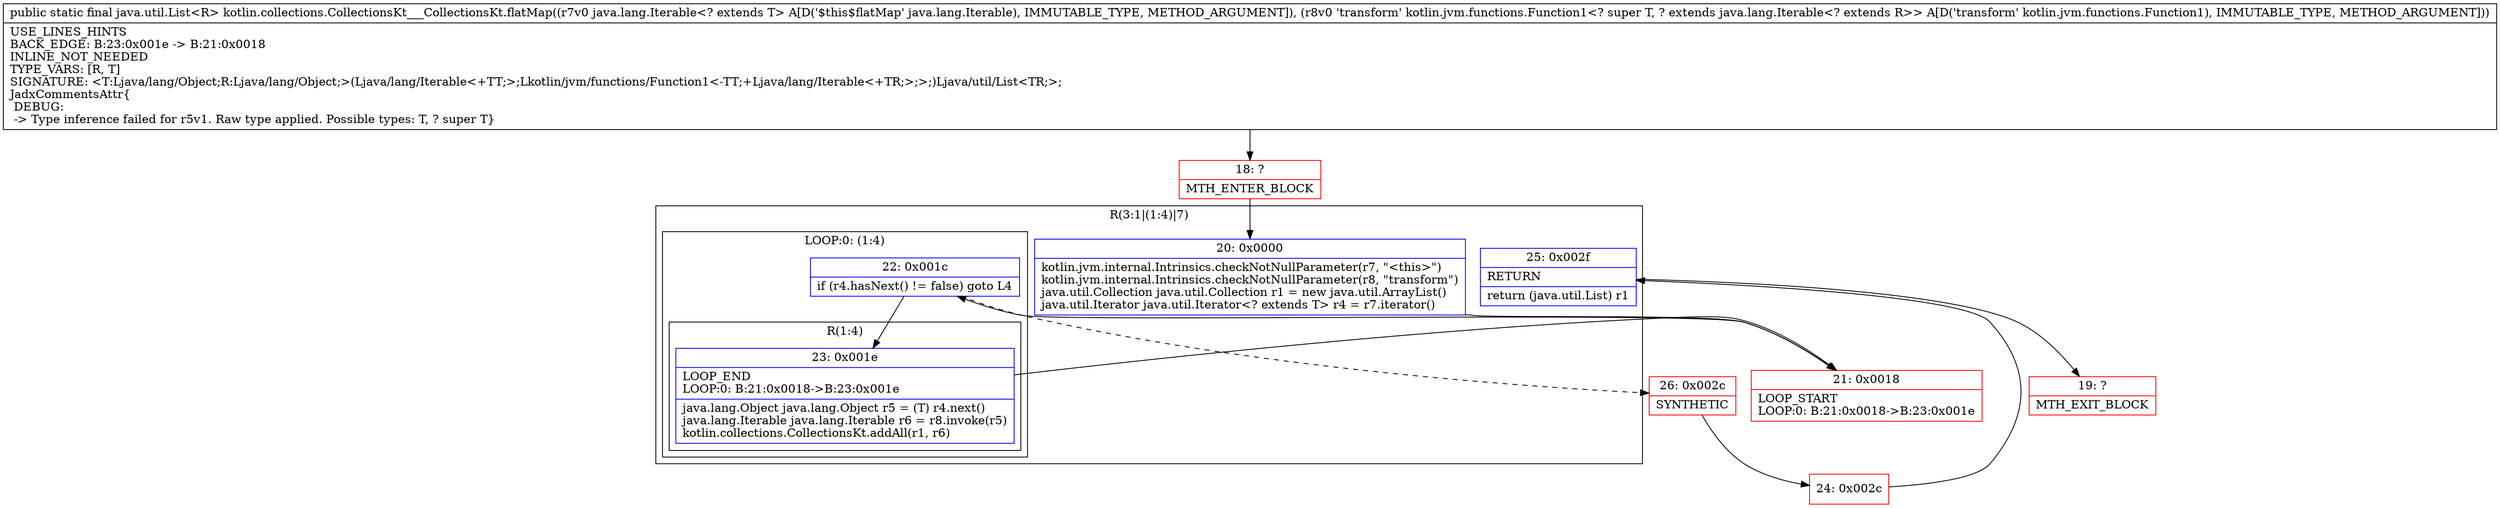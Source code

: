 digraph "CFG forkotlin.collections.CollectionsKt___CollectionsKt.flatMap(Ljava\/lang\/Iterable;Lkotlin\/jvm\/functions\/Function1;)Ljava\/util\/List;" {
subgraph cluster_Region_1719986166 {
label = "R(3:1|(1:4)|7)";
node [shape=record,color=blue];
Node_20 [shape=record,label="{20\:\ 0x0000|kotlin.jvm.internal.Intrinsics.checkNotNullParameter(r7, \"\<this\>\")\lkotlin.jvm.internal.Intrinsics.checkNotNullParameter(r8, \"transform\")\ljava.util.Collection java.util.Collection r1 = new java.util.ArrayList()\ljava.util.Iterator java.util.Iterator\<? extends T\> r4 = r7.iterator()\l}"];
subgraph cluster_LoopRegion_249992579 {
label = "LOOP:0: (1:4)";
node [shape=record,color=blue];
Node_22 [shape=record,label="{22\:\ 0x001c|if (r4.hasNext() != false) goto L4\l}"];
subgraph cluster_Region_2011291136 {
label = "R(1:4)";
node [shape=record,color=blue];
Node_23 [shape=record,label="{23\:\ 0x001e|LOOP_END\lLOOP:0: B:21:0x0018\-\>B:23:0x001e\l|java.lang.Object java.lang.Object r5 = (T) r4.next()\ljava.lang.Iterable java.lang.Iterable r6 = r8.invoke(r5)\lkotlin.collections.CollectionsKt.addAll(r1, r6)\l}"];
}
}
Node_25 [shape=record,label="{25\:\ 0x002f|RETURN\l|return (java.util.List) r1\l}"];
}
Node_18 [shape=record,color=red,label="{18\:\ ?|MTH_ENTER_BLOCK\l}"];
Node_21 [shape=record,color=red,label="{21\:\ 0x0018|LOOP_START\lLOOP:0: B:21:0x0018\-\>B:23:0x001e\l}"];
Node_26 [shape=record,color=red,label="{26\:\ 0x002c|SYNTHETIC\l}"];
Node_24 [shape=record,color=red,label="{24\:\ 0x002c}"];
Node_19 [shape=record,color=red,label="{19\:\ ?|MTH_EXIT_BLOCK\l}"];
MethodNode[shape=record,label="{public static final java.util.List\<R\> kotlin.collections.CollectionsKt___CollectionsKt.flatMap((r7v0 java.lang.Iterable\<? extends T\> A[D('$this$flatMap' java.lang.Iterable), IMMUTABLE_TYPE, METHOD_ARGUMENT]), (r8v0 'transform' kotlin.jvm.functions.Function1\<? super T, ? extends java.lang.Iterable\<? extends R\>\> A[D('transform' kotlin.jvm.functions.Function1), IMMUTABLE_TYPE, METHOD_ARGUMENT]))  | USE_LINES_HINTS\lBACK_EDGE: B:23:0x001e \-\> B:21:0x0018\lINLINE_NOT_NEEDED\lTYPE_VARS: [R, T]\lSIGNATURE: \<T:Ljava\/lang\/Object;R:Ljava\/lang\/Object;\>(Ljava\/lang\/Iterable\<+TT;\>;Lkotlin\/jvm\/functions\/Function1\<\-TT;+Ljava\/lang\/Iterable\<+TR;\>;\>;)Ljava\/util\/List\<TR;\>;\lJadxCommentsAttr\{\l DEBUG: \l \-\> Type inference failed for r5v1. Raw type applied. Possible types: T, ? super T\}\l}"];
MethodNode -> Node_18;Node_20 -> Node_21;
Node_22 -> Node_23;
Node_22 -> Node_26[style=dashed];
Node_23 -> Node_21;
Node_25 -> Node_19;
Node_18 -> Node_20;
Node_21 -> Node_22;
Node_26 -> Node_24;
Node_24 -> Node_25;
}

